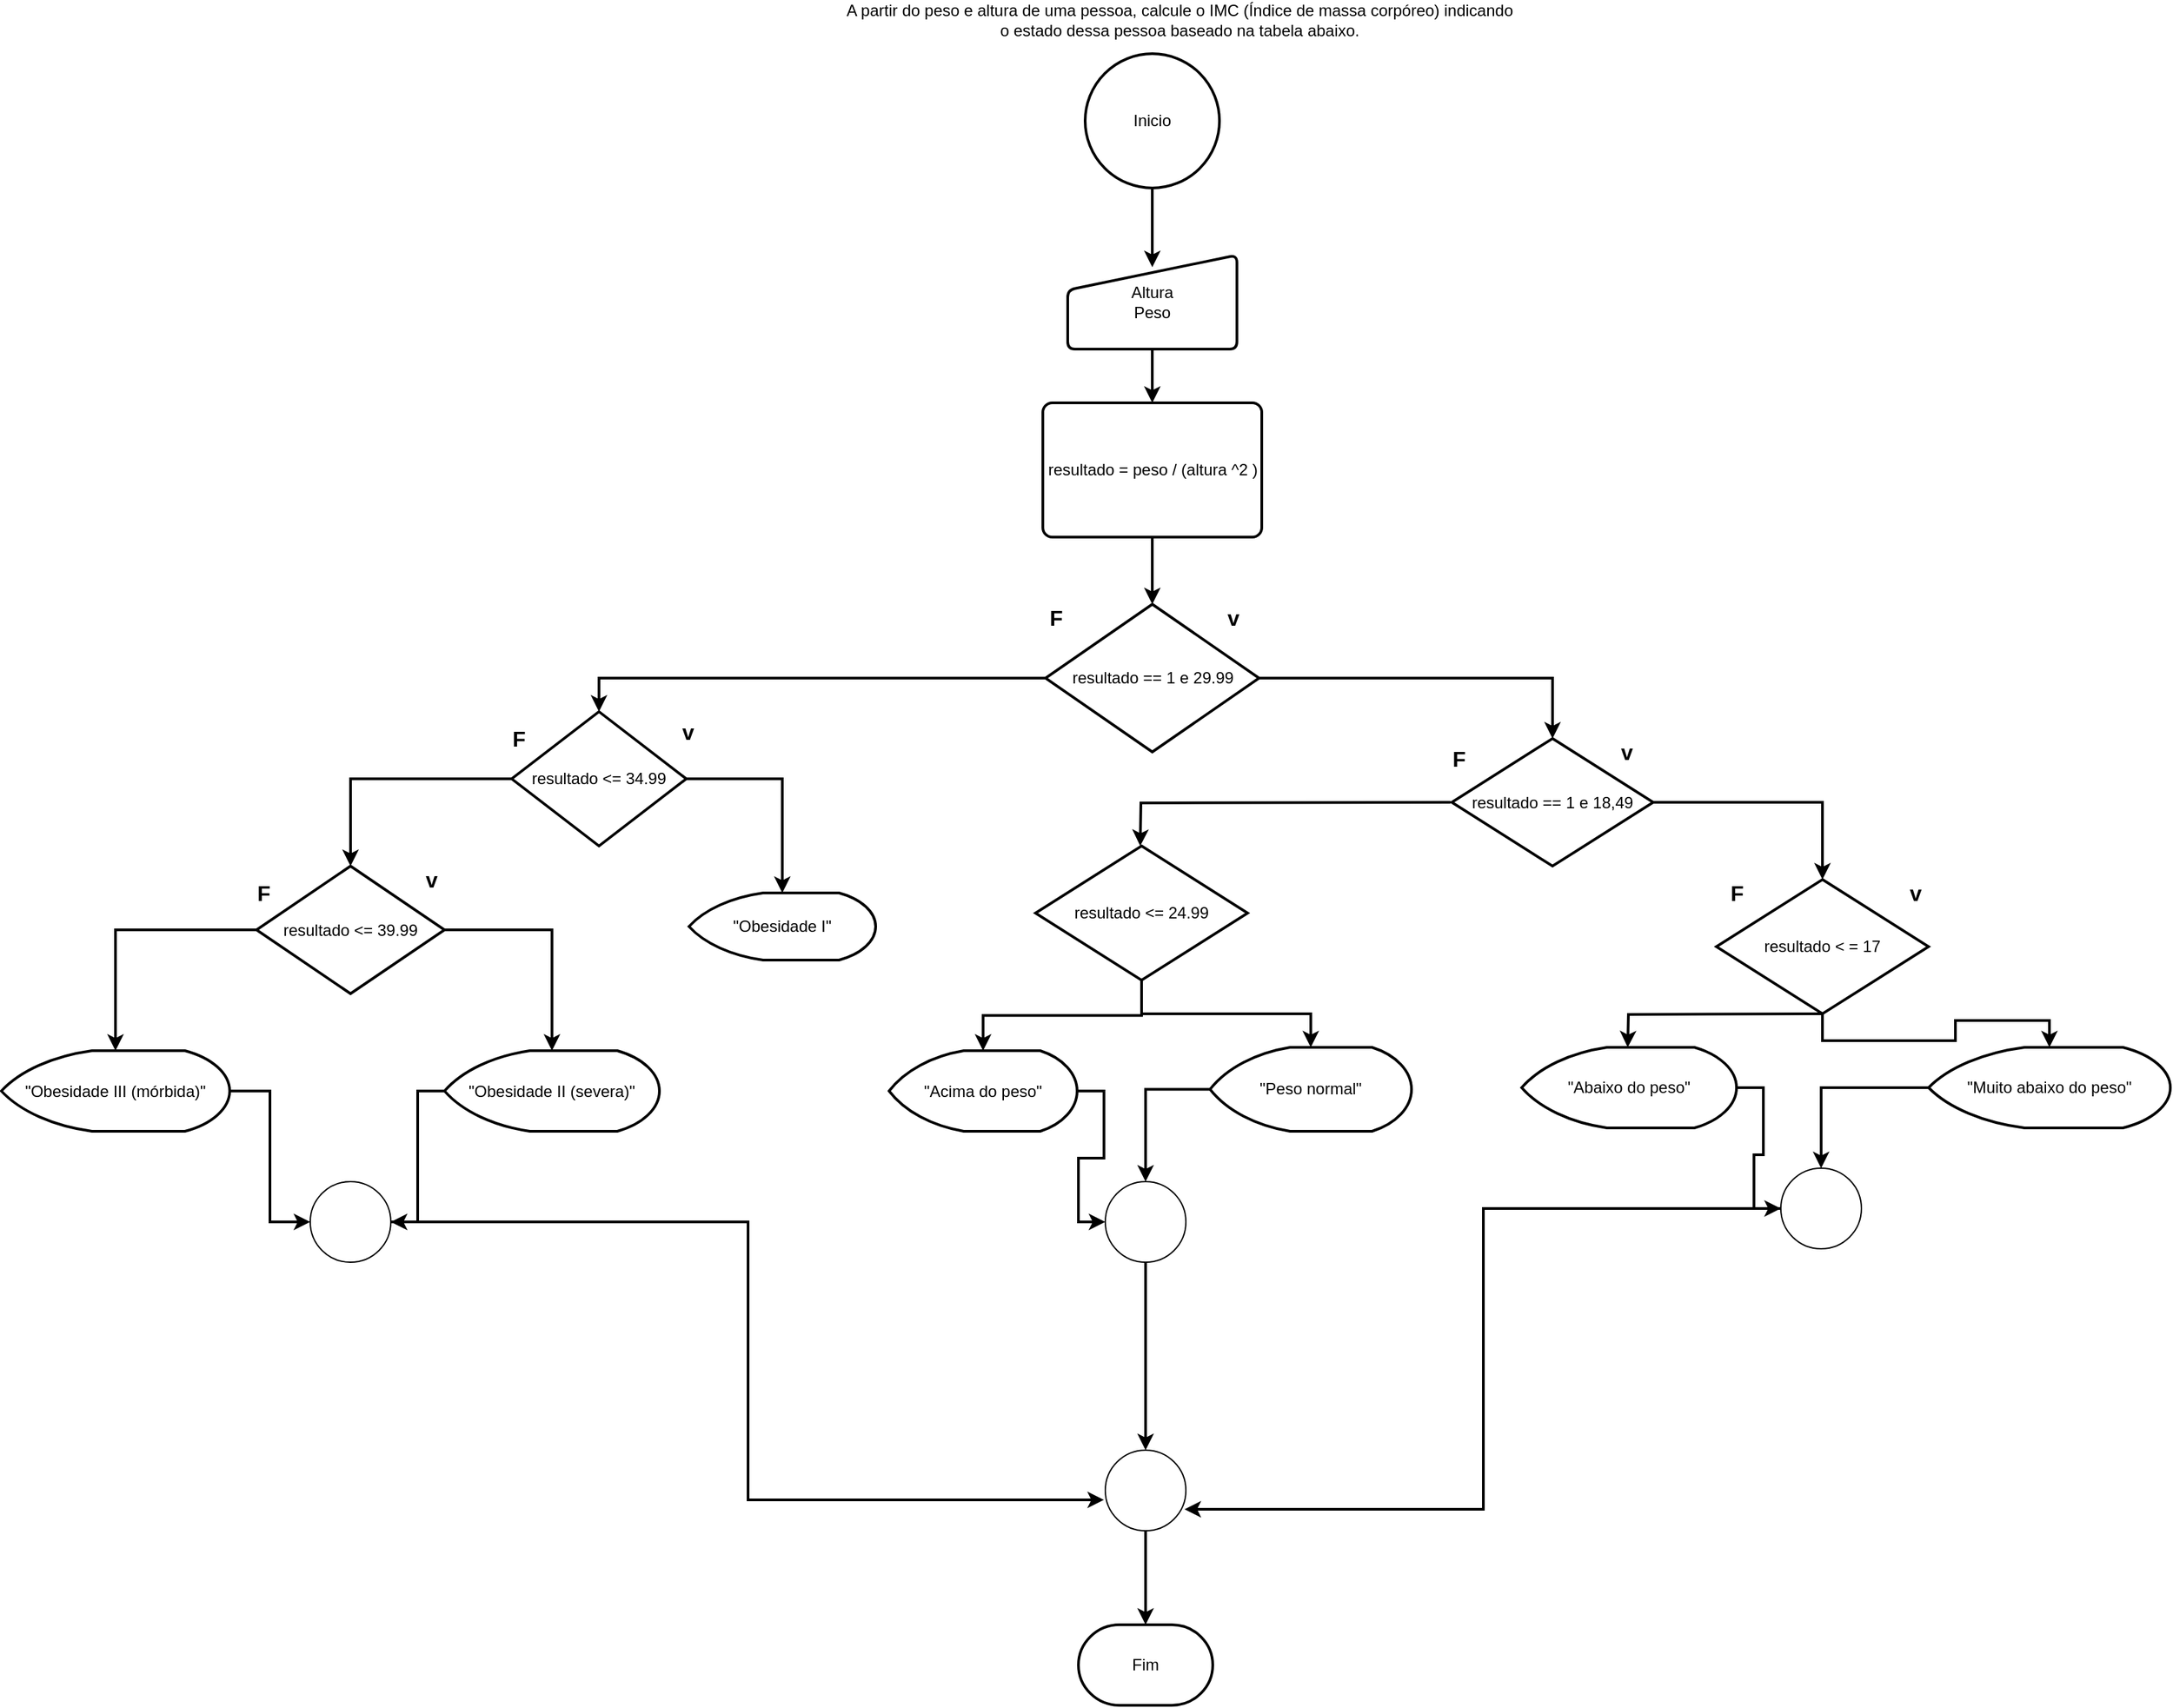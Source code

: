 <mxfile version="13.10.1" type="onedrive"><diagram id="DiMP4WRasID3ZxC6uuSV" name="Page-1"><mxGraphModel dx="1695" dy="482" grid="1" gridSize="10" guides="1" tooltips="1" connect="1" arrows="1" fold="1" page="1" pageScale="1" pageWidth="827" pageHeight="1169" math="0" shadow="0"><root><mxCell id="0"/><mxCell id="1" parent="0"/><mxCell id="3IiBSzv5NpeKMnwobSQq-9" style="edgeStyle=orthogonalEdgeStyle;rounded=0;orthogonalLoop=1;jettySize=auto;html=1;entryX=0.5;entryY=0.129;entryDx=0;entryDy=0;entryPerimeter=0;strokeWidth=2;" edge="1" parent="1" source="3IiBSzv5NpeKMnwobSQq-1" target="3IiBSzv5NpeKMnwobSQq-2"><mxGeometry relative="1" as="geometry"/></mxCell><mxCell id="3IiBSzv5NpeKMnwobSQq-1" value="Inicio" style="strokeWidth=2;html=1;shape=mxgraph.flowchart.start_2;whiteSpace=wrap;" vertex="1" parent="1"><mxGeometry x="357" y="60" width="100" height="100" as="geometry"/></mxCell><mxCell id="3IiBSzv5NpeKMnwobSQq-34" style="edgeStyle=orthogonalEdgeStyle;rounded=0;orthogonalLoop=1;jettySize=auto;html=1;exitX=0.5;exitY=1;exitDx=0;exitDy=0;entryX=0.5;entryY=0;entryDx=0;entryDy=0;strokeWidth=2;" edge="1" parent="1" source="3IiBSzv5NpeKMnwobSQq-2" target="3IiBSzv5NpeKMnwobSQq-5"><mxGeometry relative="1" as="geometry"/></mxCell><mxCell id="3IiBSzv5NpeKMnwobSQq-2" value="Altura&lt;br&gt;Peso" style="html=1;strokeWidth=2;shape=manualInput;whiteSpace=wrap;rounded=1;size=26;arcSize=11;" vertex="1" parent="1"><mxGeometry x="344" y="210" width="126" height="70" as="geometry"/></mxCell><mxCell id="3IiBSzv5NpeKMnwobSQq-4" value="A partir do peso e altura de uma pessoa, calcule o IMC (Índice de massa corpóreo) indicando&lt;br/&gt;o estado dessa pessoa baseado na tabela abaixo." style="text;html=1;align=center;verticalAlign=middle;resizable=0;points=[];autosize=1;" vertex="1" parent="1"><mxGeometry x="172" y="20" width="510" height="30" as="geometry"/></mxCell><mxCell id="3IiBSzv5NpeKMnwobSQq-35" style="edgeStyle=orthogonalEdgeStyle;rounded=0;orthogonalLoop=1;jettySize=auto;html=1;exitX=0.5;exitY=1;exitDx=0;exitDy=0;strokeWidth=2;" edge="1" parent="1" source="3IiBSzv5NpeKMnwobSQq-5" target="3IiBSzv5NpeKMnwobSQq-6"><mxGeometry relative="1" as="geometry"/></mxCell><mxCell id="3IiBSzv5NpeKMnwobSQq-5" value="resultado = peso / (altura ^2 )" style="rounded=1;whiteSpace=wrap;html=1;absoluteArcSize=1;arcSize=14;strokeWidth=2;" vertex="1" parent="1"><mxGeometry x="325.5" y="320" width="163" height="100" as="geometry"/></mxCell><mxCell id="3IiBSzv5NpeKMnwobSQq-10" style="edgeStyle=orthogonalEdgeStyle;rounded=0;orthogonalLoop=1;jettySize=auto;html=1;entryX=0.5;entryY=0;entryDx=0;entryDy=0;entryPerimeter=0;strokeWidth=2;" edge="1" parent="1" source="3IiBSzv5NpeKMnwobSQq-6" target="3IiBSzv5NpeKMnwobSQq-7"><mxGeometry relative="1" as="geometry"/></mxCell><mxCell id="3IiBSzv5NpeKMnwobSQq-43" style="edgeStyle=orthogonalEdgeStyle;rounded=0;orthogonalLoop=1;jettySize=auto;html=1;entryX=0.5;entryY=0;entryDx=0;entryDy=0;entryPerimeter=0;strokeWidth=2;" edge="1" parent="1" source="3IiBSzv5NpeKMnwobSQq-6" target="3IiBSzv5NpeKMnwobSQq-24"><mxGeometry relative="1" as="geometry"/></mxCell><mxCell id="3IiBSzv5NpeKMnwobSQq-6" value="resultado == 1 e 29.99" style="strokeWidth=2;html=1;shape=mxgraph.flowchart.decision;whiteSpace=wrap;" vertex="1" parent="1"><mxGeometry x="327.5" y="470" width="159" height="110" as="geometry"/></mxCell><mxCell id="3IiBSzv5NpeKMnwobSQq-15" style="edgeStyle=orthogonalEdgeStyle;rounded=0;orthogonalLoop=1;jettySize=auto;html=1;entryX=0.5;entryY=0;entryDx=0;entryDy=0;entryPerimeter=0;strokeWidth=2;" edge="1" parent="1" source="3IiBSzv5NpeKMnwobSQq-7" target="3IiBSzv5NpeKMnwobSQq-8"><mxGeometry relative="1" as="geometry"/></mxCell><mxCell id="3IiBSzv5NpeKMnwobSQq-39" style="edgeStyle=orthogonalEdgeStyle;rounded=0;orthogonalLoop=1;jettySize=auto;html=1;entryX=0.5;entryY=0;entryDx=0;entryDy=0;entryPerimeter=0;strokeWidth=2;" edge="1" parent="1"><mxGeometry relative="1" as="geometry"><mxPoint x="629" y="617.5" as="sourcePoint"/><mxPoint x="398" y="650" as="targetPoint"/></mxGeometry></mxCell><mxCell id="3IiBSzv5NpeKMnwobSQq-7" value="resultado == 1 e 18,49" style="strokeWidth=2;html=1;shape=mxgraph.flowchart.decision;whiteSpace=wrap;" vertex="1" parent="1"><mxGeometry x="630" y="570" width="150" height="95" as="geometry"/></mxCell><mxCell id="3IiBSzv5NpeKMnwobSQq-37" style="edgeStyle=orthogonalEdgeStyle;rounded=0;orthogonalLoop=1;jettySize=auto;html=1;strokeWidth=2;" edge="1" parent="1" source="3IiBSzv5NpeKMnwobSQq-8" target="3IiBSzv5NpeKMnwobSQq-16"><mxGeometry relative="1" as="geometry"/></mxCell><mxCell id="3IiBSzv5NpeKMnwobSQq-38" style="edgeStyle=orthogonalEdgeStyle;rounded=0;orthogonalLoop=1;jettySize=auto;html=1;entryX=0.5;entryY=0;entryDx=0;entryDy=0;entryPerimeter=0;strokeWidth=2;" edge="1" parent="1"><mxGeometry relative="1" as="geometry"><mxPoint x="905" y="775" as="sourcePoint"/><mxPoint x="761" y="800" as="targetPoint"/></mxGeometry></mxCell><mxCell id="3IiBSzv5NpeKMnwobSQq-8" value="resultado &amp;lt; = 17" style="strokeWidth=2;html=1;shape=mxgraph.flowchart.decision;whiteSpace=wrap;" vertex="1" parent="1"><mxGeometry x="827" y="675" width="158" height="100" as="geometry"/></mxCell><mxCell id="3IiBSzv5NpeKMnwobSQq-12" value="&lt;b&gt;&lt;font style=&quot;font-size: 16px&quot;&gt;v&lt;/font&gt;&lt;/b&gt;" style="text;html=1;align=center;verticalAlign=middle;resizable=0;points=[];autosize=1;" vertex="1" parent="1"><mxGeometry x="457" y="470" width="20" height="20" as="geometry"/></mxCell><mxCell id="3IiBSzv5NpeKMnwobSQq-13" value="&lt;b&gt;&lt;font style=&quot;font-size: 16px&quot;&gt;F&lt;/font&gt;&lt;/b&gt;" style="text;html=1;align=center;verticalAlign=middle;resizable=0;points=[];autosize=1;" vertex="1" parent="1"><mxGeometry x="320" y="470" width="30" height="20" as="geometry"/></mxCell><mxCell id="3IiBSzv5NpeKMnwobSQq-40" style="edgeStyle=orthogonalEdgeStyle;rounded=0;orthogonalLoop=1;jettySize=auto;html=1;entryX=0.5;entryY=0;entryDx=0;entryDy=0;entryPerimeter=0;strokeWidth=2;" edge="1" parent="1" source="3IiBSzv5NpeKMnwobSQq-14" target="3IiBSzv5NpeKMnwobSQq-22"><mxGeometry relative="1" as="geometry"/></mxCell><mxCell id="3IiBSzv5NpeKMnwobSQq-41" style="edgeStyle=orthogonalEdgeStyle;rounded=0;orthogonalLoop=1;jettySize=auto;html=1;entryX=0.5;entryY=0;entryDx=0;entryDy=0;entryPerimeter=0;strokeWidth=2;" edge="1" parent="1" source="3IiBSzv5NpeKMnwobSQq-14" target="3IiBSzv5NpeKMnwobSQq-23"><mxGeometry relative="1" as="geometry"/></mxCell><mxCell id="3IiBSzv5NpeKMnwobSQq-14" value="resultado &amp;lt;= 24.99" style="strokeWidth=2;html=1;shape=mxgraph.flowchart.decision;whiteSpace=wrap;" vertex="1" parent="1"><mxGeometry x="320" y="650" width="158" height="100" as="geometry"/></mxCell><mxCell id="3IiBSzv5NpeKMnwobSQq-53" style="edgeStyle=orthogonalEdgeStyle;rounded=0;orthogonalLoop=1;jettySize=auto;html=1;strokeWidth=2;" edge="1" parent="1" source="3IiBSzv5NpeKMnwobSQq-16" target="3IiBSzv5NpeKMnwobSQq-49"><mxGeometry relative="1" as="geometry"/></mxCell><mxCell id="3IiBSzv5NpeKMnwobSQq-16" value="&quot;Muito abaixo do peso&quot;" style="strokeWidth=2;html=1;shape=mxgraph.flowchart.display;whiteSpace=wrap;" vertex="1" parent="1"><mxGeometry x="985" y="800" width="180" height="60" as="geometry"/></mxCell><mxCell id="3IiBSzv5NpeKMnwobSQq-52" style="edgeStyle=orthogonalEdgeStyle;rounded=0;orthogonalLoop=1;jettySize=auto;html=1;entryX=0;entryY=0.5;entryDx=0;entryDy=0;entryPerimeter=0;strokeWidth=2;" edge="1" parent="1" source="3IiBSzv5NpeKMnwobSQq-17" target="3IiBSzv5NpeKMnwobSQq-49"><mxGeometry relative="1" as="geometry"/></mxCell><mxCell id="3IiBSzv5NpeKMnwobSQq-17" value="&quot;Abaixo do peso&quot;" style="strokeWidth=2;html=1;shape=mxgraph.flowchart.display;whiteSpace=wrap;" vertex="1" parent="1"><mxGeometry x="682" y="800" width="160" height="60" as="geometry"/></mxCell><mxCell id="3IiBSzv5NpeKMnwobSQq-18" value="&lt;b&gt;&lt;font style=&quot;font-size: 16px&quot;&gt;v&lt;/font&gt;&lt;/b&gt;" style="text;html=1;align=center;verticalAlign=middle;resizable=0;points=[];autosize=1;" vertex="1" parent="1"><mxGeometry x="750" y="570" width="20" height="20" as="geometry"/></mxCell><mxCell id="3IiBSzv5NpeKMnwobSQq-19" value="&lt;b&gt;&lt;font style=&quot;font-size: 16px&quot;&gt;F&lt;/font&gt;&lt;/b&gt;" style="text;html=1;align=center;verticalAlign=middle;resizable=0;points=[];autosize=1;" vertex="1" parent="1"><mxGeometry x="620" y="575" width="30" height="20" as="geometry"/></mxCell><mxCell id="3IiBSzv5NpeKMnwobSQq-20" value="&lt;b&gt;&lt;font style=&quot;font-size: 16px&quot;&gt;v&lt;/font&gt;&lt;/b&gt;" style="text;html=1;align=center;verticalAlign=middle;resizable=0;points=[];autosize=1;" vertex="1" parent="1"><mxGeometry x="965" y="675" width="20" height="20" as="geometry"/></mxCell><mxCell id="3IiBSzv5NpeKMnwobSQq-21" value="&lt;b&gt;&lt;font style=&quot;font-size: 16px&quot;&gt;F&lt;/font&gt;&lt;/b&gt;" style="text;html=1;align=center;verticalAlign=middle;resizable=0;points=[];autosize=1;" vertex="1" parent="1"><mxGeometry x="827" y="675" width="30" height="20" as="geometry"/></mxCell><mxCell id="3IiBSzv5NpeKMnwobSQq-55" style="edgeStyle=orthogonalEdgeStyle;rounded=0;orthogonalLoop=1;jettySize=auto;html=1;strokeWidth=2;" edge="1" parent="1" source="3IiBSzv5NpeKMnwobSQq-22" target="3IiBSzv5NpeKMnwobSQq-50"><mxGeometry relative="1" as="geometry"/></mxCell><mxCell id="3IiBSzv5NpeKMnwobSQq-22" value="&quot;Peso normal&quot;" style="strokeWidth=2;html=1;shape=mxgraph.flowchart.display;whiteSpace=wrap;" vertex="1" parent="1"><mxGeometry x="450" y="800" width="150" height="62.5" as="geometry"/></mxCell><mxCell id="3IiBSzv5NpeKMnwobSQq-56" style="edgeStyle=orthogonalEdgeStyle;rounded=0;orthogonalLoop=1;jettySize=auto;html=1;entryX=0;entryY=0.5;entryDx=0;entryDy=0;entryPerimeter=0;strokeWidth=2;" edge="1" parent="1" source="3IiBSzv5NpeKMnwobSQq-23" target="3IiBSzv5NpeKMnwobSQq-50"><mxGeometry relative="1" as="geometry"/></mxCell><mxCell id="3IiBSzv5NpeKMnwobSQq-23" value="&quot;Acima do peso&quot;" style="strokeWidth=2;html=1;shape=mxgraph.flowchart.display;whiteSpace=wrap;" vertex="1" parent="1"><mxGeometry x="211" y="802.5" width="140" height="60" as="geometry"/></mxCell><mxCell id="3IiBSzv5NpeKMnwobSQq-45" style="edgeStyle=orthogonalEdgeStyle;rounded=0;orthogonalLoop=1;jettySize=auto;html=1;entryX=0.5;entryY=0;entryDx=0;entryDy=0;entryPerimeter=0;strokeWidth=2;" edge="1" parent="1" source="3IiBSzv5NpeKMnwobSQq-24" target="3IiBSzv5NpeKMnwobSQq-26"><mxGeometry relative="1" as="geometry"/></mxCell><mxCell id="3IiBSzv5NpeKMnwobSQq-46" style="edgeStyle=orthogonalEdgeStyle;rounded=0;orthogonalLoop=1;jettySize=auto;html=1;entryX=0.5;entryY=0;entryDx=0;entryDy=0;entryPerimeter=0;strokeWidth=2;" edge="1" parent="1" source="3IiBSzv5NpeKMnwobSQq-24" target="3IiBSzv5NpeKMnwobSQq-25"><mxGeometry relative="1" as="geometry"/></mxCell><mxCell id="3IiBSzv5NpeKMnwobSQq-24" value="resultado &amp;lt;= 34.99" style="strokeWidth=2;html=1;shape=mxgraph.flowchart.decision;whiteSpace=wrap;" vertex="1" parent="1"><mxGeometry x="-70" y="550" width="130" height="100" as="geometry"/></mxCell><mxCell id="3IiBSzv5NpeKMnwobSQq-47" style="edgeStyle=orthogonalEdgeStyle;rounded=0;orthogonalLoop=1;jettySize=auto;html=1;exitX=1;exitY=0.5;exitDx=0;exitDy=0;exitPerimeter=0;strokeWidth=2;" edge="1" parent="1" source="3IiBSzv5NpeKMnwobSQq-25" target="3IiBSzv5NpeKMnwobSQq-27"><mxGeometry relative="1" as="geometry"/></mxCell><mxCell id="3IiBSzv5NpeKMnwobSQq-48" style="edgeStyle=orthogonalEdgeStyle;rounded=0;orthogonalLoop=1;jettySize=auto;html=1;strokeWidth=2;" edge="1" parent="1" source="3IiBSzv5NpeKMnwobSQq-25" target="3IiBSzv5NpeKMnwobSQq-28"><mxGeometry relative="1" as="geometry"/></mxCell><mxCell id="3IiBSzv5NpeKMnwobSQq-25" value="resultado &amp;lt;= 39.99" style="strokeWidth=2;html=1;shape=mxgraph.flowchart.decision;whiteSpace=wrap;" vertex="1" parent="1"><mxGeometry x="-260" y="665" width="140" height="95" as="geometry"/></mxCell><mxCell id="3IiBSzv5NpeKMnwobSQq-26" value="&quot;Obesidade I&quot;" style="strokeWidth=2;html=1;shape=mxgraph.flowchart.display;whiteSpace=wrap;" vertex="1" parent="1"><mxGeometry x="62" y="685" width="139" height="50" as="geometry"/></mxCell><mxCell id="3IiBSzv5NpeKMnwobSQq-57" style="edgeStyle=orthogonalEdgeStyle;rounded=0;orthogonalLoop=1;jettySize=auto;html=1;entryX=1;entryY=0.5;entryDx=0;entryDy=0;entryPerimeter=0;strokeWidth=2;" edge="1" parent="1" source="3IiBSzv5NpeKMnwobSQq-27" target="3IiBSzv5NpeKMnwobSQq-51"><mxGeometry relative="1" as="geometry"/></mxCell><mxCell id="3IiBSzv5NpeKMnwobSQq-27" value="&quot;Obesidade II (severa)&quot;" style="strokeWidth=2;html=1;shape=mxgraph.flowchart.display;whiteSpace=wrap;" vertex="1" parent="1"><mxGeometry x="-120" y="802.5" width="160" height="60" as="geometry"/></mxCell><mxCell id="3IiBSzv5NpeKMnwobSQq-58" style="edgeStyle=orthogonalEdgeStyle;rounded=0;orthogonalLoop=1;jettySize=auto;html=1;entryX=0;entryY=0.5;entryDx=0;entryDy=0;entryPerimeter=0;strokeWidth=2;" edge="1" parent="1" source="3IiBSzv5NpeKMnwobSQq-28" target="3IiBSzv5NpeKMnwobSQq-51"><mxGeometry relative="1" as="geometry"/></mxCell><mxCell id="3IiBSzv5NpeKMnwobSQq-28" value="&quot;Obesidade III (mórbida)&quot;" style="strokeWidth=2;html=1;shape=mxgraph.flowchart.display;whiteSpace=wrap;" vertex="1" parent="1"><mxGeometry x="-450" y="802.5" width="170" height="60" as="geometry"/></mxCell><mxCell id="3IiBSzv5NpeKMnwobSQq-29" value="&lt;b&gt;&lt;font style=&quot;font-size: 16px&quot;&gt;v&lt;/font&gt;&lt;/b&gt;" style="text;html=1;align=center;verticalAlign=middle;resizable=0;points=[];autosize=1;" vertex="1" parent="1"><mxGeometry x="51" y="555" width="20" height="20" as="geometry"/></mxCell><mxCell id="3IiBSzv5NpeKMnwobSQq-30" value="&lt;b&gt;&lt;font style=&quot;font-size: 16px&quot;&gt;v&lt;/font&gt;&lt;/b&gt;" style="text;html=1;align=center;verticalAlign=middle;resizable=0;points=[];autosize=1;" vertex="1" parent="1"><mxGeometry x="-140" y="665" width="20" height="20" as="geometry"/></mxCell><mxCell id="3IiBSzv5NpeKMnwobSQq-31" value="&lt;b&gt;&lt;font style=&quot;font-size: 16px&quot;&gt;F&lt;/font&gt;&lt;/b&gt;" style="text;html=1;align=center;verticalAlign=middle;resizable=0;points=[];autosize=1;" vertex="1" parent="1"><mxGeometry x="-80" y="560" width="30" height="20" as="geometry"/></mxCell><mxCell id="3IiBSzv5NpeKMnwobSQq-32" value="&lt;b&gt;&lt;font style=&quot;font-size: 16px&quot;&gt;F&lt;/font&gt;&lt;/b&gt;" style="text;html=1;align=center;verticalAlign=middle;resizable=0;points=[];autosize=1;" vertex="1" parent="1"><mxGeometry x="-270" y="675" width="30" height="20" as="geometry"/></mxCell><mxCell id="3IiBSzv5NpeKMnwobSQq-62" style="edgeStyle=orthogonalEdgeStyle;rounded=0;orthogonalLoop=1;jettySize=auto;html=1;entryX=0.983;entryY=0.733;entryDx=0;entryDy=0;entryPerimeter=0;strokeWidth=2;" edge="1" parent="1" source="3IiBSzv5NpeKMnwobSQq-49" target="3IiBSzv5NpeKMnwobSQq-59"><mxGeometry relative="1" as="geometry"/></mxCell><mxCell id="3IiBSzv5NpeKMnwobSQq-49" value="" style="verticalLabelPosition=bottom;verticalAlign=top;html=1;shape=mxgraph.flowchart.on-page_reference;" vertex="1" parent="1"><mxGeometry x="875" y="890" width="60" height="60" as="geometry"/></mxCell><mxCell id="3IiBSzv5NpeKMnwobSQq-61" style="edgeStyle=orthogonalEdgeStyle;rounded=0;orthogonalLoop=1;jettySize=auto;html=1;entryX=0.5;entryY=0;entryDx=0;entryDy=0;entryPerimeter=0;strokeWidth=2;" edge="1" parent="1" source="3IiBSzv5NpeKMnwobSQq-50" target="3IiBSzv5NpeKMnwobSQq-59"><mxGeometry relative="1" as="geometry"/></mxCell><mxCell id="3IiBSzv5NpeKMnwobSQq-50" value="" style="verticalLabelPosition=bottom;verticalAlign=top;html=1;shape=mxgraph.flowchart.on-page_reference;" vertex="1" parent="1"><mxGeometry x="372" y="900" width="60" height="60" as="geometry"/></mxCell><mxCell id="3IiBSzv5NpeKMnwobSQq-60" style="edgeStyle=orthogonalEdgeStyle;rounded=0;orthogonalLoop=1;jettySize=auto;html=1;entryX=-0.017;entryY=0.617;entryDx=0;entryDy=0;entryPerimeter=0;strokeWidth=2;" edge="1" parent="1" source="3IiBSzv5NpeKMnwobSQq-51" target="3IiBSzv5NpeKMnwobSQq-59"><mxGeometry relative="1" as="geometry"/></mxCell><mxCell id="3IiBSzv5NpeKMnwobSQq-51" value="" style="verticalLabelPosition=bottom;verticalAlign=top;html=1;shape=mxgraph.flowchart.on-page_reference;" vertex="1" parent="1"><mxGeometry x="-220" y="900" width="60" height="60" as="geometry"/></mxCell><mxCell id="3IiBSzv5NpeKMnwobSQq-65" style="edgeStyle=orthogonalEdgeStyle;rounded=0;orthogonalLoop=1;jettySize=auto;html=1;strokeWidth=2;" edge="1" parent="1" source="3IiBSzv5NpeKMnwobSQq-59" target="3IiBSzv5NpeKMnwobSQq-64"><mxGeometry relative="1" as="geometry"/></mxCell><mxCell id="3IiBSzv5NpeKMnwobSQq-59" value="" style="verticalLabelPosition=bottom;verticalAlign=top;html=1;shape=mxgraph.flowchart.on-page_reference;" vertex="1" parent="1"><mxGeometry x="372" y="1100" width="60" height="60" as="geometry"/></mxCell><mxCell id="3IiBSzv5NpeKMnwobSQq-64" value="Fim" style="strokeWidth=2;html=1;shape=mxgraph.flowchart.terminator;whiteSpace=wrap;" vertex="1" parent="1"><mxGeometry x="352" y="1230" width="100" height="60" as="geometry"/></mxCell></root></mxGraphModel></diagram></mxfile>